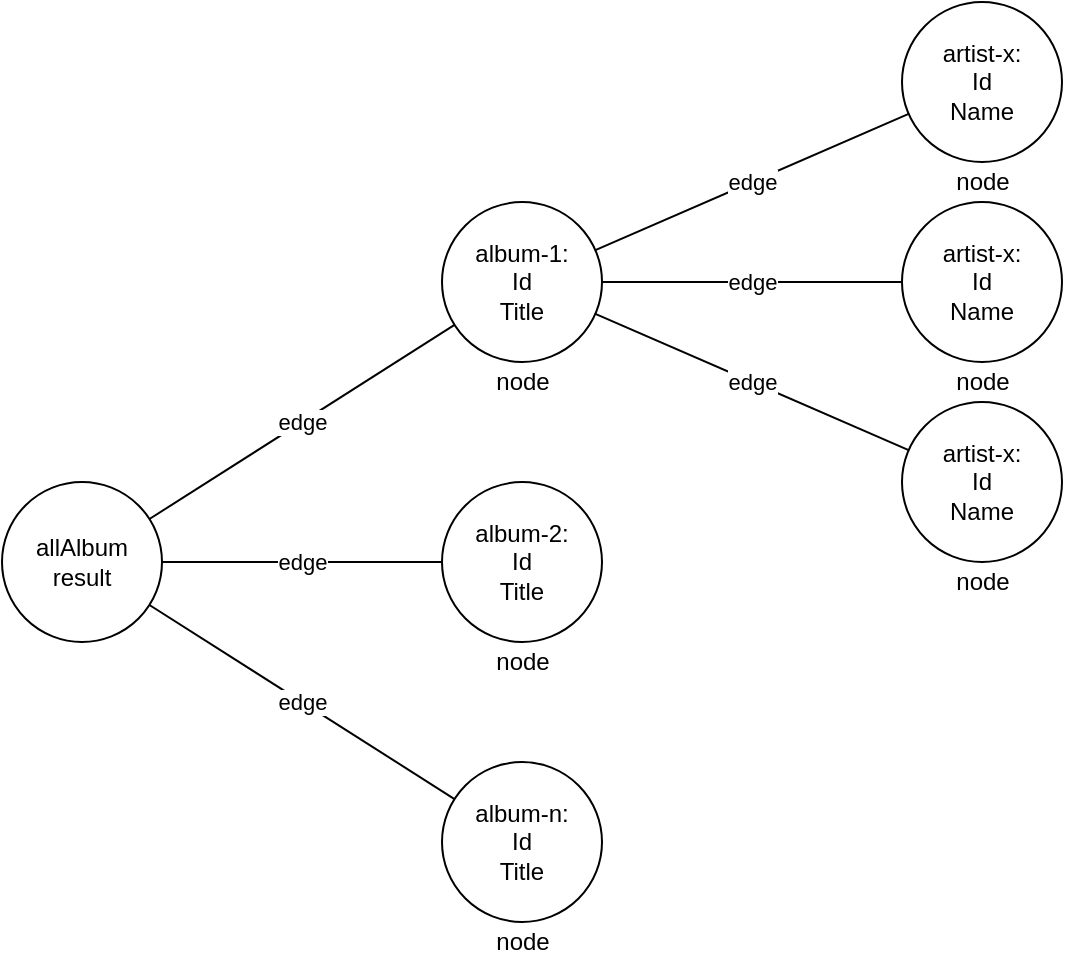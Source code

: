 <mxfile version="12.4.9" type="device"><diagram id="o2NzY83jlxACKcNo0Iqa" name="Page-1"><mxGraphModel dx="1422" dy="1901" grid="1" gridSize="10" guides="1" tooltips="1" connect="1" arrows="1" fold="1" page="1" pageScale="1" pageWidth="850" pageHeight="1100" math="0" shadow="0"><root><mxCell id="0"/><mxCell id="1" parent="0"/><mxCell id="qxm4cAQJ2RrFQlAHn1NS-2" value="allAlbum result" style="ellipse;whiteSpace=wrap;html=1;aspect=fixed;" vertex="1" parent="1"><mxGeometry x="80" y="220" width="80" height="80" as="geometry"/></mxCell><mxCell id="qxm4cAQJ2RrFQlAHn1NS-3" value="&lt;div&gt;album-1:&lt;/div&gt;&lt;div&gt;Id&lt;/div&gt;&lt;div&gt;Title&lt;br&gt;&lt;/div&gt;" style="ellipse;whiteSpace=wrap;html=1;aspect=fixed;" vertex="1" parent="1"><mxGeometry x="300" y="80" width="80" height="80" as="geometry"/></mxCell><mxCell id="qxm4cAQJ2RrFQlAHn1NS-5" value="&lt;div&gt;album-2:&lt;/div&gt;&lt;div&gt;Id&lt;/div&gt;&lt;div&gt;Title&lt;br&gt;&lt;/div&gt;" style="ellipse;whiteSpace=wrap;html=1;aspect=fixed;" vertex="1" parent="1"><mxGeometry x="300" y="220" width="80" height="80" as="geometry"/></mxCell><mxCell id="qxm4cAQJ2RrFQlAHn1NS-6" value="&lt;div&gt;album-n:&lt;/div&gt;&lt;div&gt;Id&lt;/div&gt;&lt;div&gt;Title&lt;br&gt;&lt;/div&gt;" style="ellipse;whiteSpace=wrap;html=1;aspect=fixed;" vertex="1" parent="1"><mxGeometry x="300" y="360" width="80" height="80" as="geometry"/></mxCell><mxCell id="qxm4cAQJ2RrFQlAHn1NS-10" value="edge" style="endArrow=none;html=1;endFill=0;" edge="1" parent="1" source="qxm4cAQJ2RrFQlAHn1NS-2" target="qxm4cAQJ2RrFQlAHn1NS-3"><mxGeometry width="50" height="50" relative="1" as="geometry"><mxPoint x="90" y="510" as="sourcePoint"/><mxPoint x="140" y="460" as="targetPoint"/></mxGeometry></mxCell><mxCell id="qxm4cAQJ2RrFQlAHn1NS-13" value="edge" style="endArrow=none;html=1;endFill=0;" edge="1" parent="1" source="qxm4cAQJ2RrFQlAHn1NS-2" target="qxm4cAQJ2RrFQlAHn1NS-6"><mxGeometry width="50" height="50" relative="1" as="geometry"><mxPoint x="163.776" y="248.572" as="sourcePoint"/><mxPoint x="316.254" y="151.475" as="targetPoint"/></mxGeometry></mxCell><mxCell id="qxm4cAQJ2RrFQlAHn1NS-14" value="edge" style="endArrow=none;html=1;endFill=0;" edge="1" parent="1" source="qxm4cAQJ2RrFQlAHn1NS-2" target="qxm4cAQJ2RrFQlAHn1NS-5"><mxGeometry width="50" height="50" relative="1" as="geometry"><mxPoint x="163.776" y="291.428" as="sourcePoint"/><mxPoint x="316.254" y="388.525" as="targetPoint"/></mxGeometry></mxCell><mxCell id="qxm4cAQJ2RrFQlAHn1NS-16" value="node" style="text;html=1;align=center;verticalAlign=middle;resizable=0;points=[];autosize=1;" vertex="1" parent="1"><mxGeometry x="320" y="160" width="40" height="20" as="geometry"/></mxCell><mxCell id="qxm4cAQJ2RrFQlAHn1NS-20" value="node" style="text;html=1;align=center;verticalAlign=middle;resizable=0;points=[];autosize=1;" vertex="1" parent="1"><mxGeometry x="320" y="300" width="40" height="20" as="geometry"/></mxCell><mxCell id="qxm4cAQJ2RrFQlAHn1NS-21" value="node" style="text;html=1;align=center;verticalAlign=middle;resizable=0;points=[];autosize=1;" vertex="1" parent="1"><mxGeometry x="320" y="440" width="40" height="20" as="geometry"/></mxCell><mxCell id="qxm4cAQJ2RrFQlAHn1NS-22" value="&lt;div&gt;artist-x:&lt;/div&gt;&lt;div&gt;Id&lt;/div&gt;&lt;div&gt;Name&lt;br&gt;&lt;/div&gt;" style="ellipse;whiteSpace=wrap;html=1;aspect=fixed;" vertex="1" parent="1"><mxGeometry x="530" y="-20" width="80" height="80" as="geometry"/></mxCell><mxCell id="qxm4cAQJ2RrFQlAHn1NS-25" value="edge" style="endArrow=none;html=1;endFill=0;" edge="1" parent="1" source="qxm4cAQJ2RrFQlAHn1NS-22" target="qxm4cAQJ2RrFQlAHn1NS-3"><mxGeometry width="50" height="50" relative="1" as="geometry"><mxPoint x="163.776" y="248.572" as="sourcePoint"/><mxPoint x="316.254" y="151.475" as="targetPoint"/></mxGeometry></mxCell><mxCell id="qxm4cAQJ2RrFQlAHn1NS-26" value="&lt;div&gt;artist-x:&lt;/div&gt;&lt;div&gt;Id&lt;/div&gt;&lt;div&gt;Name&lt;br&gt;&lt;/div&gt;" style="ellipse;whiteSpace=wrap;html=1;aspect=fixed;" vertex="1" parent="1"><mxGeometry x="530" y="80" width="80" height="80" as="geometry"/></mxCell><mxCell id="qxm4cAQJ2RrFQlAHn1NS-27" value="edge" style="endArrow=none;html=1;endFill=0;" edge="1" parent="1" source="qxm4cAQJ2RrFQlAHn1NS-26" target="qxm4cAQJ2RrFQlAHn1NS-3"><mxGeometry width="50" height="50" relative="1" as="geometry"><mxPoint x="163.776" y="348.572" as="sourcePoint"/><mxPoint x="379.969" y="147.836" as="targetPoint"/></mxGeometry></mxCell><mxCell id="qxm4cAQJ2RrFQlAHn1NS-28" value="&lt;div&gt;artist-x:&lt;/div&gt;&lt;div&gt;Id&lt;/div&gt;&lt;div&gt;Name&lt;br&gt;&lt;/div&gt;" style="ellipse;whiteSpace=wrap;html=1;aspect=fixed;" vertex="1" parent="1"><mxGeometry x="530" y="180" width="80" height="80" as="geometry"/></mxCell><mxCell id="qxm4cAQJ2RrFQlAHn1NS-29" value="edge" style="endArrow=none;html=1;endFill=0;" edge="1" parent="1" source="qxm4cAQJ2RrFQlAHn1NS-28" target="qxm4cAQJ2RrFQlAHn1NS-3"><mxGeometry width="50" height="50" relative="1" as="geometry"><mxPoint x="550" y="130" as="sourcePoint"/><mxPoint x="390" y="130" as="targetPoint"/></mxGeometry></mxCell><mxCell id="qxm4cAQJ2RrFQlAHn1NS-30" value="node" style="text;html=1;align=center;verticalAlign=middle;resizable=0;points=[];autosize=1;" vertex="1" parent="1"><mxGeometry x="550" y="60" width="40" height="20" as="geometry"/></mxCell><mxCell id="qxm4cAQJ2RrFQlAHn1NS-31" value="node" style="text;html=1;align=center;verticalAlign=middle;resizable=0;points=[];autosize=1;" vertex="1" parent="1"><mxGeometry x="550" y="160" width="40" height="20" as="geometry"/></mxCell><mxCell id="qxm4cAQJ2RrFQlAHn1NS-32" value="node" style="text;html=1;align=center;verticalAlign=middle;resizable=0;points=[];autosize=1;" vertex="1" parent="1"><mxGeometry x="550" y="260" width="40" height="20" as="geometry"/></mxCell></root></mxGraphModel></diagram></mxfile>